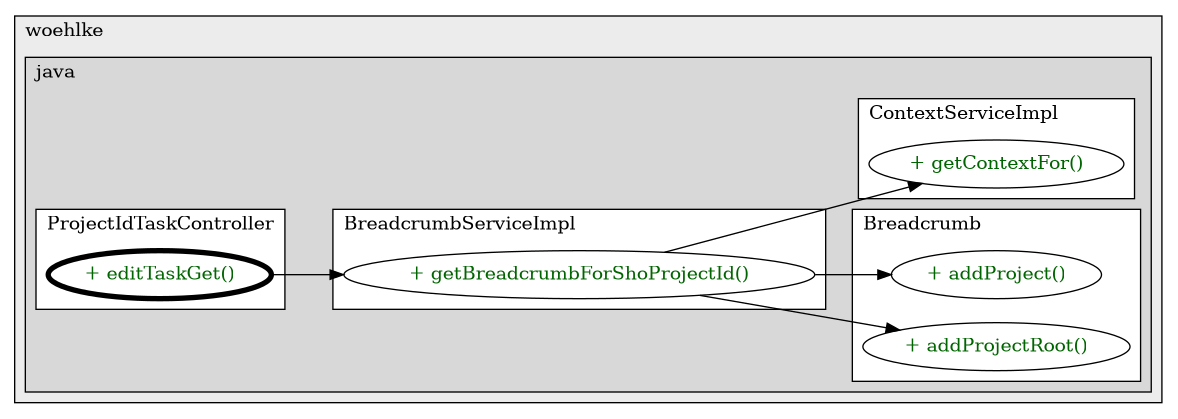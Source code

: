 @startuml

/' diagram meta data start
config=CallConfiguration;
{
  "rootMethod": "org.woehlke.java.simpleworklist.domain.ProjectIdTaskController#editTaskGet(Project,Task,UserSessionBean,Locale,Model)",
  "projectClassification": {
    "searchMode": "OpenProject", // OpenProject, AllProjects
    "includedProjects": "",
    "pathEndKeywords": "*.impl",
    "isClientPath": "",
    "isClientName": "",
    "isTestPath": "",
    "isTestName": "",
    "isMappingPath": "",
    "isMappingName": "",
    "isDataAccessPath": "",
    "isDataAccessName": "",
    "isDataStructurePath": "",
    "isDataStructureName": "",
    "isInterfaceStructuresPath": "",
    "isInterfaceStructuresName": "",
    "isEntryPointPath": "",
    "isEntryPointName": "",
    "treatFinalFieldsAsMandatory": false
  },
  "graphRestriction": {
    "classPackageExcludeFilter": "",
    "classPackageIncludeFilter": "",
    "classNameExcludeFilter": "",
    "classNameIncludeFilter": "",
    "methodNameExcludeFilter": "",
    "methodNameIncludeFilter": "",
    "removeByInheritance": "", // inheritance/annotation based filtering is done in a second step
    "removeByAnnotation": "",
    "removeByClassPackage": "", // cleanup the graph after inheritance/annotation based filtering is done
    "removeByClassName": "",
    "cutMappings": false,
    "cutEnum": true,
    "cutTests": true,
    "cutClient": true,
    "cutDataAccess": true,
    "cutInterfaceStructures": true,
    "cutDataStructures": true,
    "cutGetterAndSetter": true,
    "cutConstructors": true
  },
  "graphTraversal": {
    "forwardDepth": 3,
    "backwardDepth": 3,
    "classPackageExcludeFilter": "",
    "classPackageIncludeFilter": "",
    "classNameExcludeFilter": "",
    "classNameIncludeFilter": "",
    "methodNameExcludeFilter": "",
    "methodNameIncludeFilter": "",
    "hideMappings": false,
    "hideDataStructures": false,
    "hidePrivateMethods": true,
    "hideInterfaceCalls": true, // indirection: implementation -> interface (is hidden) -> implementation
    "onlyShowApplicationEntryPoints": false, // root node is included
    "useMethodCallsForStructureDiagram": "ForwardOnly" // ForwardOnly, BothDirections, No
  },
  "details": {
    "aggregation": "GroupByClass", // ByClass, GroupByClass, None
    "showMethodParametersTypes": false,
    "showMethodParametersNames": false,
    "showMethodReturnType": false,
    "showPackageLevels": 2,
    "showCallOrder": false,
    "edgeMode": "MethodsOnly", // TypesOnly, MethodsOnly, TypesAndMethods, MethodsAndDirectTypeUsage
    "showDetailedClassStructure": false
  },
  "rootClass": "org.woehlke.java.simpleworklist.domain.ProjectIdTaskController",
  "extensionCallbackMethod": "" // qualified.class.name#methodName - signature: public static String method(String)
}
diagram meta data end '/



digraph g {
    rankdir="LR"
    splines=polyline


'nodes
subgraph cluster_1513072491 {
   	label=woehlke
	labeljust=l
	fillcolor="#ececec"
	style=filled

   subgraph cluster_1573988037 {
   	label=java
	labeljust=l
	fillcolor="#d8d8d8"
	style=filled

   subgraph cluster_1240104080 {
   	label=Breadcrumb
	labeljust=l
	fillcolor=white
	style=filled

   Breadcrumb1783083103XXXaddProject1355342585[
	label="+ addProject()"
	style=filled
	fillcolor=white
	tooltip="Breadcrumb

null"
	fontcolor=darkgreen
];

Breadcrumb1783083103XXXaddProjectRoot0[
	label="+ addProjectRoot()"
	style=filled
	fillcolor=white
	tooltip="Breadcrumb

null"
	fontcolor=darkgreen
];
}

subgraph cluster_1602586997 {
   	label=ContextServiceImpl
	labeljust=l
	fillcolor=white
	style=filled

   ContextServiceImpl1399873087XXXgetContextFor894666363[
	label="+ getContextFor()"
	style=filled
	fillcolor=white
	tooltip="ContextServiceImpl

null"
	fontcolor=darkgreen
];
}

subgraph cluster_1873744955 {
   	label=BreadcrumbServiceImpl
	labeljust=l
	fillcolor=white
	style=filled

   BreadcrumbServiceImpl1783083103XXXgetBreadcrumbForShoProjectId349815424[
	label="+ getBreadcrumbForShoProjectId()"
	style=filled
	fillcolor=white
	tooltip="BreadcrumbServiceImpl

null"
	fontcolor=darkgreen
];
}

subgraph cluster_2046388601 {
   	label=ProjectIdTaskController
	labeljust=l
	fillcolor=white
	style=filled

   ProjectIdTaskController720069294XXXeditTaskGet564439726[
	label="+ editTaskGet()"
	style=filled
	fillcolor=white
	tooltip="ProjectIdTaskController

null"
	penwidth=4
	fontcolor=darkgreen
];
}
}
}

'edges
BreadcrumbServiceImpl1783083103XXXgetBreadcrumbForShoProjectId349815424 -> Breadcrumb1783083103XXXaddProject1355342585;
BreadcrumbServiceImpl1783083103XXXgetBreadcrumbForShoProjectId349815424 -> Breadcrumb1783083103XXXaddProjectRoot0;
BreadcrumbServiceImpl1783083103XXXgetBreadcrumbForShoProjectId349815424 -> ContextServiceImpl1399873087XXXgetContextFor894666363;
ProjectIdTaskController720069294XXXeditTaskGet564439726 -> BreadcrumbServiceImpl1783083103XXXgetBreadcrumbForShoProjectId349815424;

}
@enduml
